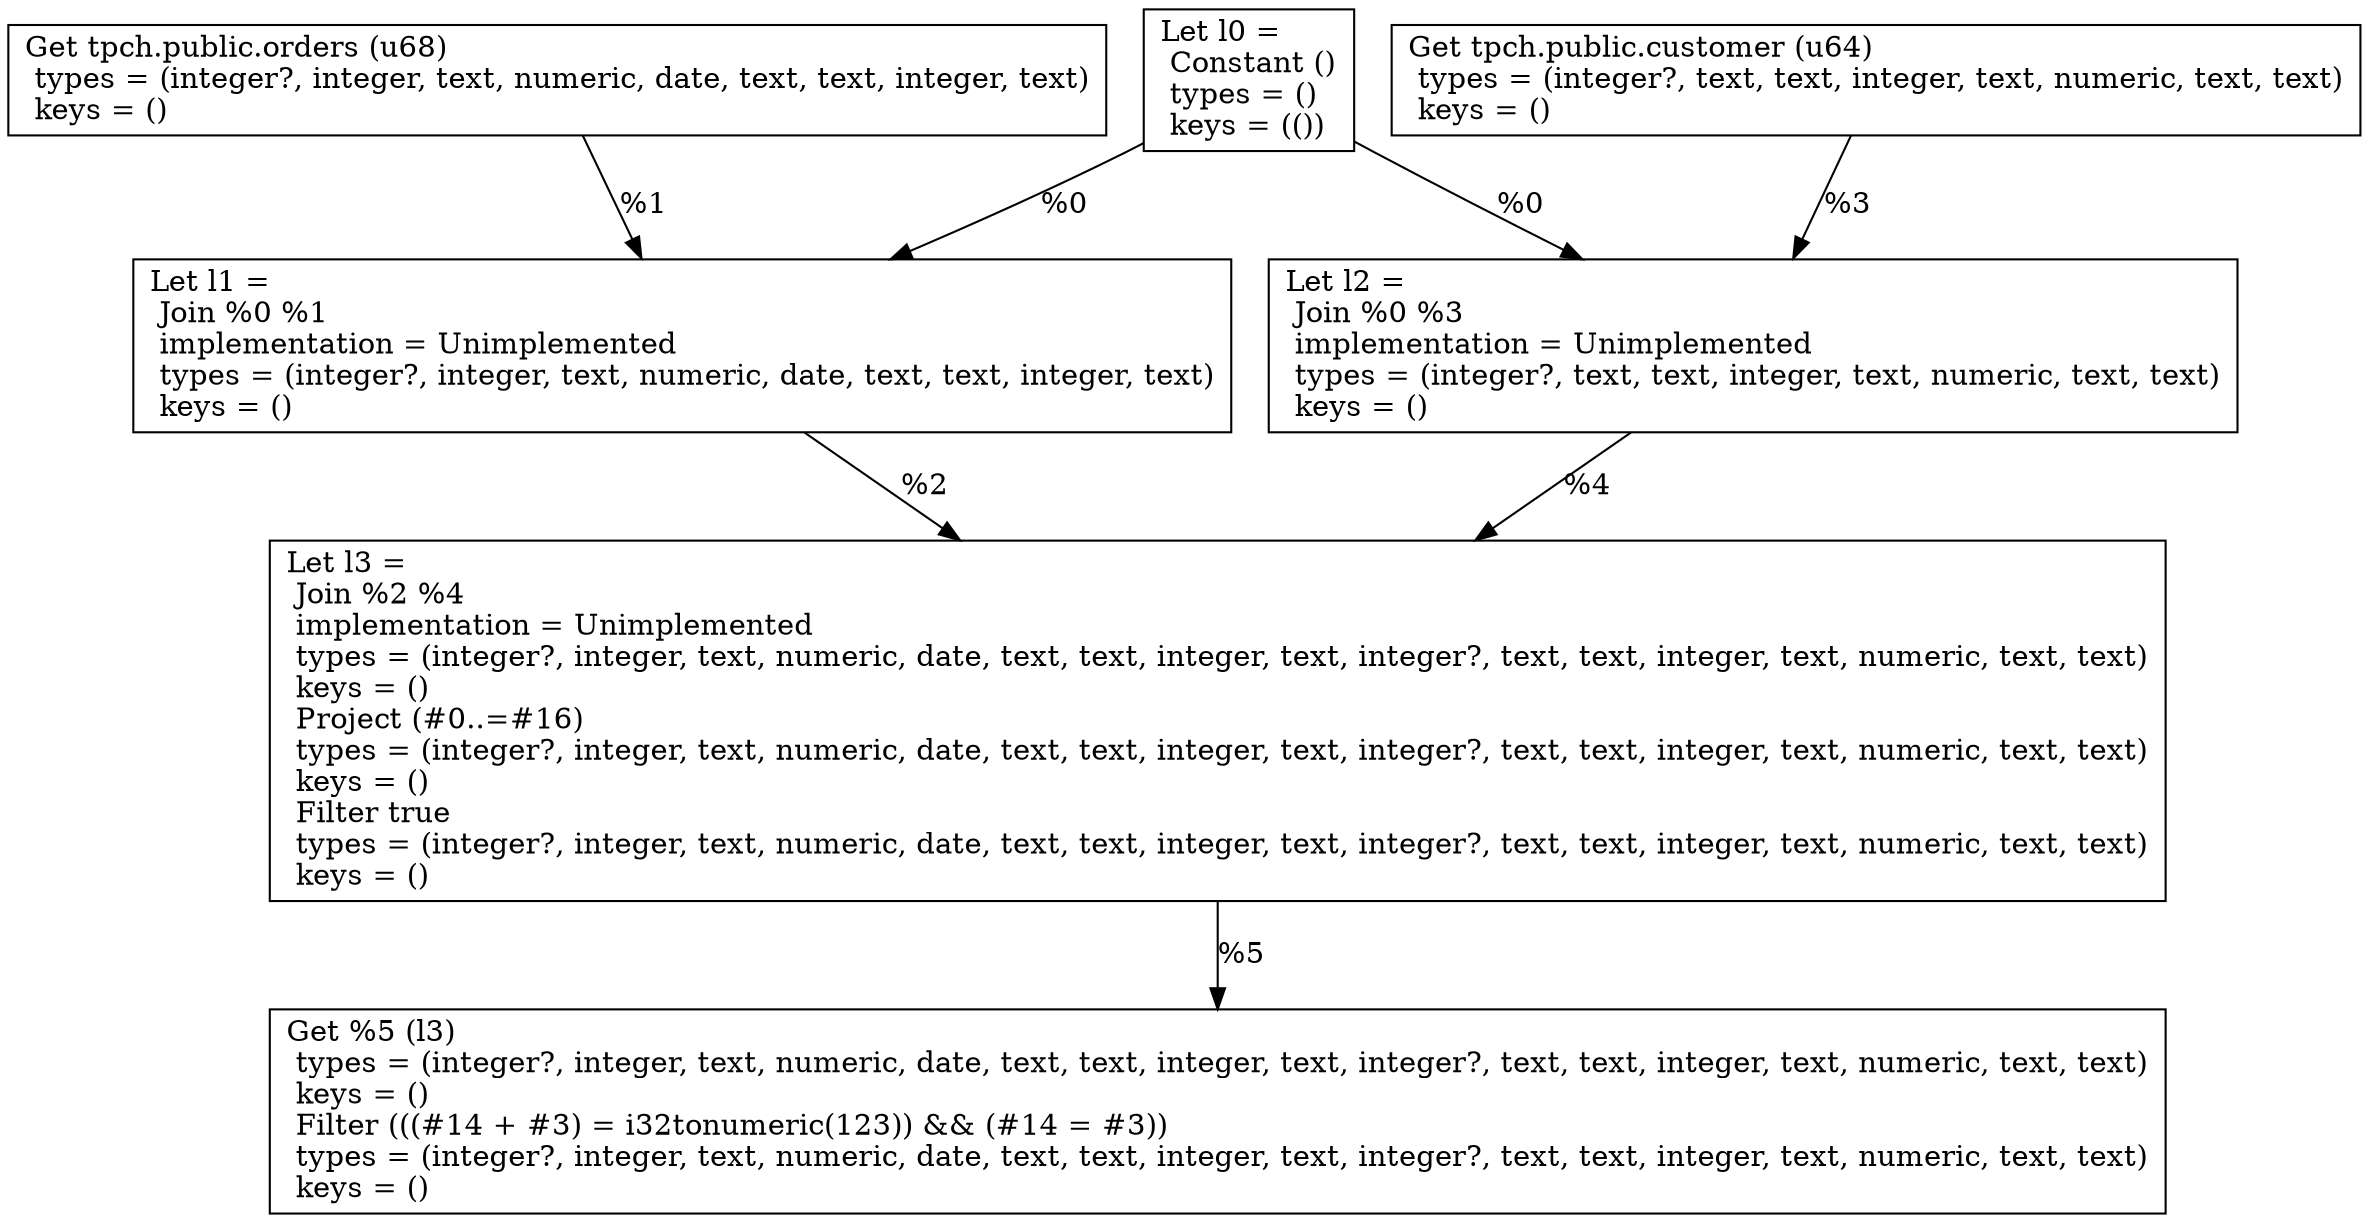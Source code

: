 digraph G {
    node0 [shape = record, label="Let l0 =\l Constant ()\l  types = ()\l  keys = (())\l"]
    node1 [shape = record, label=" Get tpch.public.orders (u68)\l  types = (integer?, integer, text, numeric, date, text, text, integer, text)\l  keys = ()\l"]
    node2 [shape = record, label="Let l1 =\l Join %0 %1\l  implementation = Unimplemented\l  types = (integer?, integer, text, numeric, date, text, text, integer, text)\l  keys = ()\l"]
    node3 [shape = record, label=" Get tpch.public.customer (u64)\l  types = (integer?, text, text, integer, text, numeric, text, text)\l  keys = ()\l"]
    node4 [shape = record, label="Let l2 =\l Join %0 %3\l  implementation = Unimplemented\l  types = (integer?, text, text, integer, text, numeric, text, text)\l  keys = ()\l"]
    node5 [shape = record, label="Let l3 =\l Join %2 %4\l  implementation = Unimplemented\l  types = (integer?, integer, text, numeric, date, text, text, integer, text, integer?, text, text, integer, text, numeric, text, text)\l  keys = ()\l Project (#0..=#16)\l  types = (integer?, integer, text, numeric, date, text, text, integer, text, integer?, text, text, integer, text, numeric, text, text)\l  keys = ()\l Filter true\l  types = (integer?, integer, text, numeric, date, text, text, integer, text, integer?, text, text, integer, text, numeric, text, text)\l  keys = ()\l"]
    node6 [shape = record, label=" Get %5 (l3)\l  types = (integer?, integer, text, numeric, date, text, text, integer, text, integer?, text, text, integer, text, numeric, text, text)\l  keys = ()\l Filter (((#14 + #3) = i32tonumeric(123)) && (#14 = #3))\l  types = (integer?, integer, text, numeric, date, text, text, integer, text, integer?, text, text, integer, text, numeric, text, text)\l  keys = ()\l"]
    node5 -> node6 [label = "%5\l"]
    node3 -> node4 [label = "%3\l"]
    node2 -> node5 [label = "%2\l"]
    node1 -> node2 [label = "%1\l"]
    node4 -> node5 [label = "%4\l"]
    node0 -> node4 [label = "%0\l"]
    node0 -> node2 [label = "%0\l"]
}
